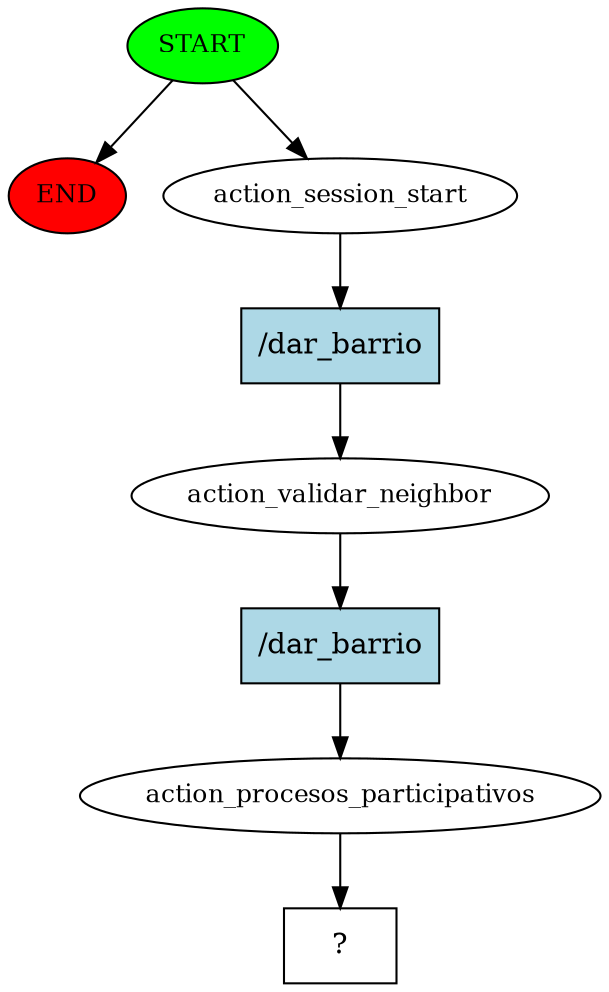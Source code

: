 digraph  {
0 [class="start active", fillcolor=green, fontsize=12, label=START, style=filled];
"-1" [class=end, fillcolor=red, fontsize=12, label=END, style=filled];
1 [class=active, fontsize=12, label=action_session_start];
2 [class=active, fontsize=12, label=action_validar_neighbor];
3 [class=active, fontsize=12, label=action_procesos_participativos];
4 [class="intent dashed active", label="  ?  ", shape=rect];
5 [class="intent active", fillcolor=lightblue, label="/dar_barrio", shape=rect, style=filled];
6 [class="intent active", fillcolor=lightblue, label="/dar_barrio", shape=rect, style=filled];
0 -> "-1"  [class="", key=NONE, label=""];
0 -> 1  [class=active, key=NONE, label=""];
1 -> 5  [class=active, key=0];
2 -> 6  [class=active, key=0];
3 -> 4  [class=active, key=NONE, label=""];
5 -> 2  [class=active, key=0];
6 -> 3  [class=active, key=0];
}
